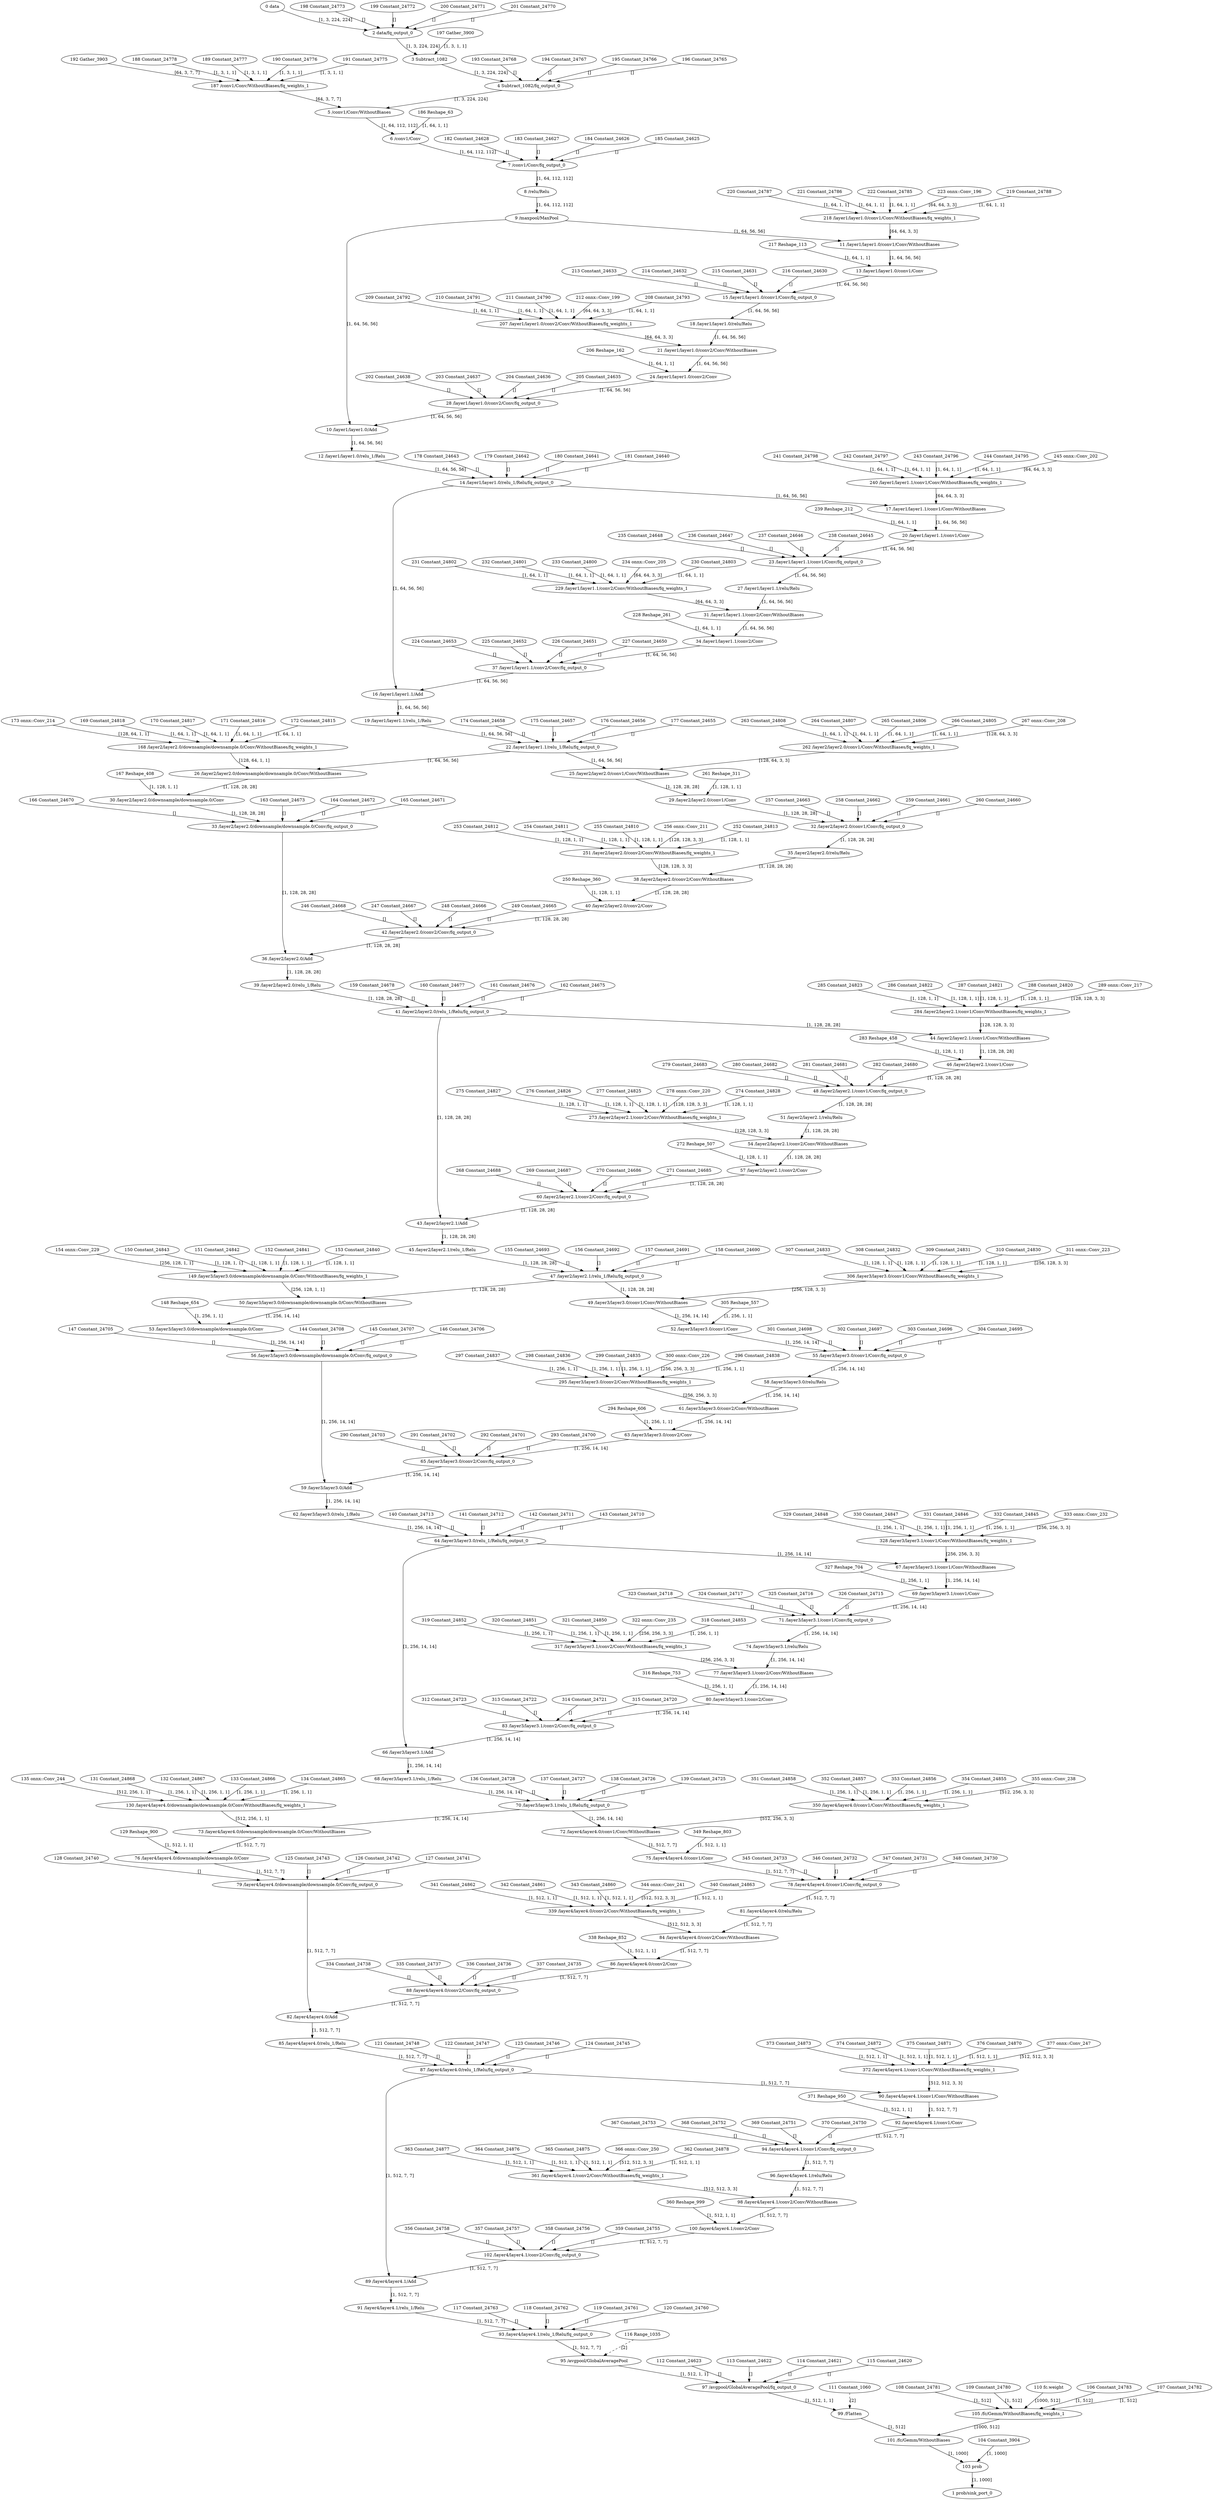 strict digraph  {
"0 data" [id=0, type=nncf_model_input];
"1 prob/sink_port_0" [id=1, type=nncf_model_output];
"2 data/fq_output_0" [id=2, type=FakeQuantize];
"3 Subtract_1082" [id=3, type=Subtract];
"4 Subtract_1082/fq_output_0" [id=4, type=FakeQuantize];
"5 /conv1/Conv/WithoutBiases" [id=5, type=Convolution];
"6 /conv1/Conv" [id=6, type=Add];
"7 /conv1/Conv/fq_output_0" [id=7, type=FakeQuantize];
"8 /relu/Relu" [id=8, type=Relu];
"9 /maxpool/MaxPool" [id=9, type=MaxPool];
"10 /layer1/layer1.0/Add" [id=10, type=Add];
"11 /layer1/layer1.0/conv1/Conv/WithoutBiases" [id=11, type=Convolution];
"12 /layer1/layer1.0/relu_1/Relu" [id=12, type=Relu];
"13 /layer1/layer1.0/conv1/Conv" [id=13, type=Add];
"14 /layer1/layer1.0/relu_1/Relu/fq_output_0" [id=14, type=FakeQuantize];
"15 /layer1/layer1.0/conv1/Conv/fq_output_0" [id=15, type=FakeQuantize];
"16 /layer1/layer1.1/Add" [id=16, type=Add];
"17 /layer1/layer1.1/conv1/Conv/WithoutBiases" [id=17, type=Convolution];
"18 /layer1/layer1.0/relu/Relu" [id=18, type=Relu];
"19 /layer1/layer1.1/relu_1/Relu" [id=19, type=Relu];
"20 /layer1/layer1.1/conv1/Conv" [id=20, type=Add];
"21 /layer1/layer1.0/conv2/Conv/WithoutBiases" [id=21, type=Convolution];
"22 /layer1/layer1.1/relu_1/Relu/fq_output_0" [id=22, type=FakeQuantize];
"23 /layer1/layer1.1/conv1/Conv/fq_output_0" [id=23, type=FakeQuantize];
"24 /layer1/layer1.0/conv2/Conv" [id=24, type=Add];
"25 /layer2/layer2.0/conv1/Conv/WithoutBiases" [id=25, type=Convolution];
"26 /layer2/layer2.0/downsample/downsample.0/Conv/WithoutBiases" [id=26, type=Convolution];
"27 /layer1/layer1.1/relu/Relu" [id=27, type=Relu];
"28 /layer1/layer1.0/conv2/Conv/fq_output_0" [id=28, type=FakeQuantize];
"29 /layer2/layer2.0/conv1/Conv" [id=29, type=Add];
"30 /layer2/layer2.0/downsample/downsample.0/Conv" [id=30, type=Add];
"31 /layer1/layer1.1/conv2/Conv/WithoutBiases" [id=31, type=Convolution];
"32 /layer2/layer2.0/conv1/Conv/fq_output_0" [id=32, type=FakeQuantize];
"33 /layer2/layer2.0/downsample/downsample.0/Conv/fq_output_0" [id=33, type=FakeQuantize];
"34 /layer1/layer1.1/conv2/Conv" [id=34, type=Add];
"35 /layer2/layer2.0/relu/Relu" [id=35, type=Relu];
"36 /layer2/layer2.0/Add" [id=36, type=Add];
"37 /layer1/layer1.1/conv2/Conv/fq_output_0" [id=37, type=FakeQuantize];
"38 /layer2/layer2.0/conv2/Conv/WithoutBiases" [id=38, type=Convolution];
"39 /layer2/layer2.0/relu_1/Relu" [id=39, type=Relu];
"40 /layer2/layer2.0/conv2/Conv" [id=40, type=Add];
"41 /layer2/layer2.0/relu_1/Relu/fq_output_0" [id=41, type=FakeQuantize];
"42 /layer2/layer2.0/conv2/Conv/fq_output_0" [id=42, type=FakeQuantize];
"43 /layer2/layer2.1/Add" [id=43, type=Add];
"44 /layer2/layer2.1/conv1/Conv/WithoutBiases" [id=44, type=Convolution];
"45 /layer2/layer2.1/relu_1/Relu" [id=45, type=Relu];
"46 /layer2/layer2.1/conv1/Conv" [id=46, type=Add];
"47 /layer2/layer2.1/relu_1/Relu/fq_output_0" [id=47, type=FakeQuantize];
"48 /layer2/layer2.1/conv1/Conv/fq_output_0" [id=48, type=FakeQuantize];
"49 /layer3/layer3.0/conv1/Conv/WithoutBiases" [id=49, type=Convolution];
"50 /layer3/layer3.0/downsample/downsample.0/Conv/WithoutBiases" [id=50, type=Convolution];
"51 /layer2/layer2.1/relu/Relu" [id=51, type=Relu];
"52 /layer3/layer3.0/conv1/Conv" [id=52, type=Add];
"53 /layer3/layer3.0/downsample/downsample.0/Conv" [id=53, type=Add];
"54 /layer2/layer2.1/conv2/Conv/WithoutBiases" [id=54, type=Convolution];
"55 /layer3/layer3.0/conv1/Conv/fq_output_0" [id=55, type=FakeQuantize];
"56 /layer3/layer3.0/downsample/downsample.0/Conv/fq_output_0" [id=56, type=FakeQuantize];
"57 /layer2/layer2.1/conv2/Conv" [id=57, type=Add];
"58 /layer3/layer3.0/relu/Relu" [id=58, type=Relu];
"59 /layer3/layer3.0/Add" [id=59, type=Add];
"60 /layer2/layer2.1/conv2/Conv/fq_output_0" [id=60, type=FakeQuantize];
"61 /layer3/layer3.0/conv2/Conv/WithoutBiases" [id=61, type=Convolution];
"62 /layer3/layer3.0/relu_1/Relu" [id=62, type=Relu];
"63 /layer3/layer3.0/conv2/Conv" [id=63, type=Add];
"64 /layer3/layer3.0/relu_1/Relu/fq_output_0" [id=64, type=FakeQuantize];
"65 /layer3/layer3.0/conv2/Conv/fq_output_0" [id=65, type=FakeQuantize];
"66 /layer3/layer3.1/Add" [id=66, type=Add];
"67 /layer3/layer3.1/conv1/Conv/WithoutBiases" [id=67, type=Convolution];
"68 /layer3/layer3.1/relu_1/Relu" [id=68, type=Relu];
"69 /layer3/layer3.1/conv1/Conv" [id=69, type=Add];
"70 /layer3/layer3.1/relu_1/Relu/fq_output_0" [id=70, type=FakeQuantize];
"71 /layer3/layer3.1/conv1/Conv/fq_output_0" [id=71, type=FakeQuantize];
"72 /layer4/layer4.0/conv1/Conv/WithoutBiases" [id=72, type=Convolution];
"73 /layer4/layer4.0/downsample/downsample.0/Conv/WithoutBiases" [id=73, type=Convolution];
"74 /layer3/layer3.1/relu/Relu" [id=74, type=Relu];
"75 /layer4/layer4.0/conv1/Conv" [id=75, type=Add];
"76 /layer4/layer4.0/downsample/downsample.0/Conv" [id=76, type=Add];
"77 /layer3/layer3.1/conv2/Conv/WithoutBiases" [id=77, type=Convolution];
"78 /layer4/layer4.0/conv1/Conv/fq_output_0" [id=78, type=FakeQuantize];
"79 /layer4/layer4.0/downsample/downsample.0/Conv/fq_output_0" [id=79, type=FakeQuantize];
"80 /layer3/layer3.1/conv2/Conv" [id=80, type=Add];
"81 /layer4/layer4.0/relu/Relu" [id=81, type=Relu];
"82 /layer4/layer4.0/Add" [id=82, type=Add];
"83 /layer3/layer3.1/conv2/Conv/fq_output_0" [id=83, type=FakeQuantize];
"84 /layer4/layer4.0/conv2/Conv/WithoutBiases" [id=84, type=Convolution];
"85 /layer4/layer4.0/relu_1/Relu" [id=85, type=Relu];
"86 /layer4/layer4.0/conv2/Conv" [id=86, type=Add];
"87 /layer4/layer4.0/relu_1/Relu/fq_output_0" [id=87, type=FakeQuantize];
"88 /layer4/layer4.0/conv2/Conv/fq_output_0" [id=88, type=FakeQuantize];
"89 /layer4/layer4.1/Add" [id=89, type=Add];
"90 /layer4/layer4.1/conv1/Conv/WithoutBiases" [id=90, type=Convolution];
"91 /layer4/layer4.1/relu_1/Relu" [id=91, type=Relu];
"92 /layer4/layer4.1/conv1/Conv" [id=92, type=Add];
"93 /layer4/layer4.1/relu_1/Relu/fq_output_0" [id=93, type=FakeQuantize];
"94 /layer4/layer4.1/conv1/Conv/fq_output_0" [id=94, type=FakeQuantize];
"95 /avgpool/GlobalAveragePool" [id=95, type=ReduceMean];
"96 /layer4/layer4.1/relu/Relu" [id=96, type=Relu];
"97 /avgpool/GlobalAveragePool/fq_output_0" [id=97, type=FakeQuantize];
"98 /layer4/layer4.1/conv2/Conv/WithoutBiases" [id=98, type=Convolution];
"99 /Flatten" [id=99, type=Reshape];
"100 /layer4/layer4.1/conv2/Conv" [id=100, type=Add];
"101 /fc/Gemm/WithoutBiases" [id=101, type=MatMul];
"102 /layer4/layer4.1/conv2/Conv/fq_output_0" [id=102, type=FakeQuantize];
"103 prob" [id=103, type=Add];
"104 Constant_3904" [id=104, type=Constant];
"105 /fc/Gemm/WithoutBiases/fq_weights_1" [id=105, type=FakeQuantize];
"106 Constant_24783" [id=106, type=Constant];
"107 Constant_24782" [id=107, type=Constant];
"108 Constant_24781" [id=108, type=Constant];
"109 Constant_24780" [id=109, type=Constant];
"110 fc.weight" [id=110, type=Constant];
"111 Constant_1060" [id=111, type=Constant];
"112 Constant_24623" [id=112, type=Constant];
"113 Constant_24622" [id=113, type=Constant];
"114 Constant_24621" [id=114, type=Constant];
"115 Constant_24620" [id=115, type=Constant];
"116 Range_1035" [id=116, type=Constant];
"117 Constant_24763" [id=117, type=Constant];
"118 Constant_24762" [id=118, type=Constant];
"119 Constant_24761" [id=119, type=Constant];
"120 Constant_24760" [id=120, type=Constant];
"121 Constant_24748" [id=121, type=Constant];
"122 Constant_24747" [id=122, type=Constant];
"123 Constant_24746" [id=123, type=Constant];
"124 Constant_24745" [id=124, type=Constant];
"125 Constant_24743" [id=125, type=Constant];
"126 Constant_24742" [id=126, type=Constant];
"127 Constant_24741" [id=127, type=Constant];
"128 Constant_24740" [id=128, type=Constant];
"129 Reshape_900" [id=129, type=Constant];
"130 /layer4/layer4.0/downsample/downsample.0/Conv/WithoutBiases/fq_weights_1" [id=130, type=FakeQuantize];
"131 Constant_24868" [id=131, type=Constant];
"132 Constant_24867" [id=132, type=Constant];
"133 Constant_24866" [id=133, type=Constant];
"134 Constant_24865" [id=134, type=Constant];
"135 onnx^^Conv_244" [id=135, label="135 onnx::Conv_244", type=Constant];
"136 Constant_24728" [id=136, type=Constant];
"137 Constant_24727" [id=137, type=Constant];
"138 Constant_24726" [id=138, type=Constant];
"139 Constant_24725" [id=139, type=Constant];
"140 Constant_24713" [id=140, type=Constant];
"141 Constant_24712" [id=141, type=Constant];
"142 Constant_24711" [id=142, type=Constant];
"143 Constant_24710" [id=143, type=Constant];
"144 Constant_24708" [id=144, type=Constant];
"145 Constant_24707" [id=145, type=Constant];
"146 Constant_24706" [id=146, type=Constant];
"147 Constant_24705" [id=147, type=Constant];
"148 Reshape_654" [id=148, type=Constant];
"149 /layer3/layer3.0/downsample/downsample.0/Conv/WithoutBiases/fq_weights_1" [id=149, type=FakeQuantize];
"150 Constant_24843" [id=150, type=Constant];
"151 Constant_24842" [id=151, type=Constant];
"152 Constant_24841" [id=152, type=Constant];
"153 Constant_24840" [id=153, type=Constant];
"154 onnx^^Conv_229" [id=154, label="154 onnx::Conv_229", type=Constant];
"155 Constant_24693" [id=155, type=Constant];
"156 Constant_24692" [id=156, type=Constant];
"157 Constant_24691" [id=157, type=Constant];
"158 Constant_24690" [id=158, type=Constant];
"159 Constant_24678" [id=159, type=Constant];
"160 Constant_24677" [id=160, type=Constant];
"161 Constant_24676" [id=161, type=Constant];
"162 Constant_24675" [id=162, type=Constant];
"163 Constant_24673" [id=163, type=Constant];
"164 Constant_24672" [id=164, type=Constant];
"165 Constant_24671" [id=165, type=Constant];
"166 Constant_24670" [id=166, type=Constant];
"167 Reshape_408" [id=167, type=Constant];
"168 /layer2/layer2.0/downsample/downsample.0/Conv/WithoutBiases/fq_weights_1" [id=168, type=FakeQuantize];
"169 Constant_24818" [id=169, type=Constant];
"170 Constant_24817" [id=170, type=Constant];
"171 Constant_24816" [id=171, type=Constant];
"172 Constant_24815" [id=172, type=Constant];
"173 onnx^^Conv_214" [id=173, label="173 onnx::Conv_214", type=Constant];
"174 Constant_24658" [id=174, type=Constant];
"175 Constant_24657" [id=175, type=Constant];
"176 Constant_24656" [id=176, type=Constant];
"177 Constant_24655" [id=177, type=Constant];
"178 Constant_24643" [id=178, type=Constant];
"179 Constant_24642" [id=179, type=Constant];
"180 Constant_24641" [id=180, type=Constant];
"181 Constant_24640" [id=181, type=Constant];
"182 Constant_24628" [id=182, type=Constant];
"183 Constant_24627" [id=183, type=Constant];
"184 Constant_24626" [id=184, type=Constant];
"185 Constant_24625" [id=185, type=Constant];
"186 Reshape_63" [id=186, type=Constant];
"187 /conv1/Conv/WithoutBiases/fq_weights_1" [id=187, type=FakeQuantize];
"188 Constant_24778" [id=188, type=Constant];
"189 Constant_24777" [id=189, type=Constant];
"190 Constant_24776" [id=190, type=Constant];
"191 Constant_24775" [id=191, type=Constant];
"192 Gather_3903" [id=192, type=Constant];
"193 Constant_24768" [id=193, type=Constant];
"194 Constant_24767" [id=194, type=Constant];
"195 Constant_24766" [id=195, type=Constant];
"196 Constant_24765" [id=196, type=Constant];
"197 Gather_3900" [id=197, type=Constant];
"198 Constant_24773" [id=198, type=Constant];
"199 Constant_24772" [id=199, type=Constant];
"200 Constant_24771" [id=200, type=Constant];
"201 Constant_24770" [id=201, type=Constant];
"202 Constant_24638" [id=202, type=Constant];
"203 Constant_24637" [id=203, type=Constant];
"204 Constant_24636" [id=204, type=Constant];
"205 Constant_24635" [id=205, type=Constant];
"206 Reshape_162" [id=206, type=Constant];
"207 /layer1/layer1.0/conv2/Conv/WithoutBiases/fq_weights_1" [id=207, type=FakeQuantize];
"208 Constant_24793" [id=208, type=Constant];
"209 Constant_24792" [id=209, type=Constant];
"210 Constant_24791" [id=210, type=Constant];
"211 Constant_24790" [id=211, type=Constant];
"212 onnx^^Conv_199" [id=212, label="212 onnx::Conv_199", type=Constant];
"213 Constant_24633" [id=213, type=Constant];
"214 Constant_24632" [id=214, type=Constant];
"215 Constant_24631" [id=215, type=Constant];
"216 Constant_24630" [id=216, type=Constant];
"217 Reshape_113" [id=217, type=Constant];
"218 /layer1/layer1.0/conv1/Conv/WithoutBiases/fq_weights_1" [id=218, type=FakeQuantize];
"219 Constant_24788" [id=219, type=Constant];
"220 Constant_24787" [id=220, type=Constant];
"221 Constant_24786" [id=221, type=Constant];
"222 Constant_24785" [id=222, type=Constant];
"223 onnx^^Conv_196" [id=223, label="223 onnx::Conv_196", type=Constant];
"224 Constant_24653" [id=224, type=Constant];
"225 Constant_24652" [id=225, type=Constant];
"226 Constant_24651" [id=226, type=Constant];
"227 Constant_24650" [id=227, type=Constant];
"228 Reshape_261" [id=228, type=Constant];
"229 /layer1/layer1.1/conv2/Conv/WithoutBiases/fq_weights_1" [id=229, type=FakeQuantize];
"230 Constant_24803" [id=230, type=Constant];
"231 Constant_24802" [id=231, type=Constant];
"232 Constant_24801" [id=232, type=Constant];
"233 Constant_24800" [id=233, type=Constant];
"234 onnx^^Conv_205" [id=234, label="234 onnx::Conv_205", type=Constant];
"235 Constant_24648" [id=235, type=Constant];
"236 Constant_24647" [id=236, type=Constant];
"237 Constant_24646" [id=237, type=Constant];
"238 Constant_24645" [id=238, type=Constant];
"239 Reshape_212" [id=239, type=Constant];
"240 /layer1/layer1.1/conv1/Conv/WithoutBiases/fq_weights_1" [id=240, type=FakeQuantize];
"241 Constant_24798" [id=241, type=Constant];
"242 Constant_24797" [id=242, type=Constant];
"243 Constant_24796" [id=243, type=Constant];
"244 Constant_24795" [id=244, type=Constant];
"245 onnx^^Conv_202" [id=245, label="245 onnx::Conv_202", type=Constant];
"246 Constant_24668" [id=246, type=Constant];
"247 Constant_24667" [id=247, type=Constant];
"248 Constant_24666" [id=248, type=Constant];
"249 Constant_24665" [id=249, type=Constant];
"250 Reshape_360" [id=250, type=Constant];
"251 /layer2/layer2.0/conv2/Conv/WithoutBiases/fq_weights_1" [id=251, type=FakeQuantize];
"252 Constant_24813" [id=252, type=Constant];
"253 Constant_24812" [id=253, type=Constant];
"254 Constant_24811" [id=254, type=Constant];
"255 Constant_24810" [id=255, type=Constant];
"256 onnx^^Conv_211" [id=256, label="256 onnx::Conv_211", type=Constant];
"257 Constant_24663" [id=257, type=Constant];
"258 Constant_24662" [id=258, type=Constant];
"259 Constant_24661" [id=259, type=Constant];
"260 Constant_24660" [id=260, type=Constant];
"261 Reshape_311" [id=261, type=Constant];
"262 /layer2/layer2.0/conv1/Conv/WithoutBiases/fq_weights_1" [id=262, type=FakeQuantize];
"263 Constant_24808" [id=263, type=Constant];
"264 Constant_24807" [id=264, type=Constant];
"265 Constant_24806" [id=265, type=Constant];
"266 Constant_24805" [id=266, type=Constant];
"267 onnx^^Conv_208" [id=267, label="267 onnx::Conv_208", type=Constant];
"268 Constant_24688" [id=268, type=Constant];
"269 Constant_24687" [id=269, type=Constant];
"270 Constant_24686" [id=270, type=Constant];
"271 Constant_24685" [id=271, type=Constant];
"272 Reshape_507" [id=272, type=Constant];
"273 /layer2/layer2.1/conv2/Conv/WithoutBiases/fq_weights_1" [id=273, type=FakeQuantize];
"274 Constant_24828" [id=274, type=Constant];
"275 Constant_24827" [id=275, type=Constant];
"276 Constant_24826" [id=276, type=Constant];
"277 Constant_24825" [id=277, type=Constant];
"278 onnx^^Conv_220" [id=278, label="278 onnx::Conv_220", type=Constant];
"279 Constant_24683" [id=279, type=Constant];
"280 Constant_24682" [id=280, type=Constant];
"281 Constant_24681" [id=281, type=Constant];
"282 Constant_24680" [id=282, type=Constant];
"283 Reshape_458" [id=283, type=Constant];
"284 /layer2/layer2.1/conv1/Conv/WithoutBiases/fq_weights_1" [id=284, type=FakeQuantize];
"285 Constant_24823" [id=285, type=Constant];
"286 Constant_24822" [id=286, type=Constant];
"287 Constant_24821" [id=287, type=Constant];
"288 Constant_24820" [id=288, type=Constant];
"289 onnx^^Conv_217" [id=289, label="289 onnx::Conv_217", type=Constant];
"290 Constant_24703" [id=290, type=Constant];
"291 Constant_24702" [id=291, type=Constant];
"292 Constant_24701" [id=292, type=Constant];
"293 Constant_24700" [id=293, type=Constant];
"294 Reshape_606" [id=294, type=Constant];
"295 /layer3/layer3.0/conv2/Conv/WithoutBiases/fq_weights_1" [id=295, type=FakeQuantize];
"296 Constant_24838" [id=296, type=Constant];
"297 Constant_24837" [id=297, type=Constant];
"298 Constant_24836" [id=298, type=Constant];
"299 Constant_24835" [id=299, type=Constant];
"300 onnx^^Conv_226" [id=300, label="300 onnx::Conv_226", type=Constant];
"301 Constant_24698" [id=301, type=Constant];
"302 Constant_24697" [id=302, type=Constant];
"303 Constant_24696" [id=303, type=Constant];
"304 Constant_24695" [id=304, type=Constant];
"305 Reshape_557" [id=305, type=Constant];
"306 /layer3/layer3.0/conv1/Conv/WithoutBiases/fq_weights_1" [id=306, type=FakeQuantize];
"307 Constant_24833" [id=307, type=Constant];
"308 Constant_24832" [id=308, type=Constant];
"309 Constant_24831" [id=309, type=Constant];
"310 Constant_24830" [id=310, type=Constant];
"311 onnx^^Conv_223" [id=311, label="311 onnx::Conv_223", type=Constant];
"312 Constant_24723" [id=312, type=Constant];
"313 Constant_24722" [id=313, type=Constant];
"314 Constant_24721" [id=314, type=Constant];
"315 Constant_24720" [id=315, type=Constant];
"316 Reshape_753" [id=316, type=Constant];
"317 /layer3/layer3.1/conv2/Conv/WithoutBiases/fq_weights_1" [id=317, type=FakeQuantize];
"318 Constant_24853" [id=318, type=Constant];
"319 Constant_24852" [id=319, type=Constant];
"320 Constant_24851" [id=320, type=Constant];
"321 Constant_24850" [id=321, type=Constant];
"322 onnx^^Conv_235" [id=322, label="322 onnx::Conv_235", type=Constant];
"323 Constant_24718" [id=323, type=Constant];
"324 Constant_24717" [id=324, type=Constant];
"325 Constant_24716" [id=325, type=Constant];
"326 Constant_24715" [id=326, type=Constant];
"327 Reshape_704" [id=327, type=Constant];
"328 /layer3/layer3.1/conv1/Conv/WithoutBiases/fq_weights_1" [id=328, type=FakeQuantize];
"329 Constant_24848" [id=329, type=Constant];
"330 Constant_24847" [id=330, type=Constant];
"331 Constant_24846" [id=331, type=Constant];
"332 Constant_24845" [id=332, type=Constant];
"333 onnx^^Conv_232" [id=333, label="333 onnx::Conv_232", type=Constant];
"334 Constant_24738" [id=334, type=Constant];
"335 Constant_24737" [id=335, type=Constant];
"336 Constant_24736" [id=336, type=Constant];
"337 Constant_24735" [id=337, type=Constant];
"338 Reshape_852" [id=338, type=Constant];
"339 /layer4/layer4.0/conv2/Conv/WithoutBiases/fq_weights_1" [id=339, type=FakeQuantize];
"340 Constant_24863" [id=340, type=Constant];
"341 Constant_24862" [id=341, type=Constant];
"342 Constant_24861" [id=342, type=Constant];
"343 Constant_24860" [id=343, type=Constant];
"344 onnx^^Conv_241" [id=344, label="344 onnx::Conv_241", type=Constant];
"345 Constant_24733" [id=345, type=Constant];
"346 Constant_24732" [id=346, type=Constant];
"347 Constant_24731" [id=347, type=Constant];
"348 Constant_24730" [id=348, type=Constant];
"349 Reshape_803" [id=349, type=Constant];
"350 /layer4/layer4.0/conv1/Conv/WithoutBiases/fq_weights_1" [id=350, type=FakeQuantize];
"351 Constant_24858" [id=351, type=Constant];
"352 Constant_24857" [id=352, type=Constant];
"353 Constant_24856" [id=353, type=Constant];
"354 Constant_24855" [id=354, type=Constant];
"355 onnx^^Conv_238" [id=355, label="355 onnx::Conv_238", type=Constant];
"356 Constant_24758" [id=356, type=Constant];
"357 Constant_24757" [id=357, type=Constant];
"358 Constant_24756" [id=358, type=Constant];
"359 Constant_24755" [id=359, type=Constant];
"360 Reshape_999" [id=360, type=Constant];
"361 /layer4/layer4.1/conv2/Conv/WithoutBiases/fq_weights_1" [id=361, type=FakeQuantize];
"362 Constant_24878" [id=362, type=Constant];
"363 Constant_24877" [id=363, type=Constant];
"364 Constant_24876" [id=364, type=Constant];
"365 Constant_24875" [id=365, type=Constant];
"366 onnx^^Conv_250" [id=366, label="366 onnx::Conv_250", type=Constant];
"367 Constant_24753" [id=367, type=Constant];
"368 Constant_24752" [id=368, type=Constant];
"369 Constant_24751" [id=369, type=Constant];
"370 Constant_24750" [id=370, type=Constant];
"371 Reshape_950" [id=371, type=Constant];
"372 /layer4/layer4.1/conv1/Conv/WithoutBiases/fq_weights_1" [id=372, type=FakeQuantize];
"373 Constant_24873" [id=373, type=Constant];
"374 Constant_24872" [id=374, type=Constant];
"375 Constant_24871" [id=375, type=Constant];
"376 Constant_24870" [id=376, type=Constant];
"377 onnx^^Conv_247" [id=377, label="377 onnx::Conv_247", type=Constant];
"0 data" -> "2 data/fq_output_0"  [label="[1, 3, 224, 224]", style=solid];
"2 data/fq_output_0" -> "3 Subtract_1082"  [label="[1, 3, 224, 224]", style=solid];
"3 Subtract_1082" -> "4 Subtract_1082/fq_output_0"  [label="[1, 3, 224, 224]", style=solid];
"4 Subtract_1082/fq_output_0" -> "5 /conv1/Conv/WithoutBiases"  [label="[1, 3, 224, 224]", style=solid];
"5 /conv1/Conv/WithoutBiases" -> "6 /conv1/Conv"  [label="[1, 64, 112, 112]", style=solid];
"6 /conv1/Conv" -> "7 /conv1/Conv/fq_output_0"  [label="[1, 64, 112, 112]", style=solid];
"7 /conv1/Conv/fq_output_0" -> "8 /relu/Relu"  [label="[1, 64, 112, 112]", style=solid];
"8 /relu/Relu" -> "9 /maxpool/MaxPool"  [label="[1, 64, 112, 112]", style=solid];
"9 /maxpool/MaxPool" -> "10 /layer1/layer1.0/Add"  [label="[1, 64, 56, 56]", style=solid];
"9 /maxpool/MaxPool" -> "11 /layer1/layer1.0/conv1/Conv/WithoutBiases"  [label="[1, 64, 56, 56]", style=solid];
"10 /layer1/layer1.0/Add" -> "12 /layer1/layer1.0/relu_1/Relu"  [label="[1, 64, 56, 56]", style=solid];
"11 /layer1/layer1.0/conv1/Conv/WithoutBiases" -> "13 /layer1/layer1.0/conv1/Conv"  [label="[1, 64, 56, 56]", style=solid];
"12 /layer1/layer1.0/relu_1/Relu" -> "14 /layer1/layer1.0/relu_1/Relu/fq_output_0"  [label="[1, 64, 56, 56]", style=solid];
"13 /layer1/layer1.0/conv1/Conv" -> "15 /layer1/layer1.0/conv1/Conv/fq_output_0"  [label="[1, 64, 56, 56]", style=solid];
"14 /layer1/layer1.0/relu_1/Relu/fq_output_0" -> "16 /layer1/layer1.1/Add"  [label="[1, 64, 56, 56]", style=solid];
"14 /layer1/layer1.0/relu_1/Relu/fq_output_0" -> "17 /layer1/layer1.1/conv1/Conv/WithoutBiases"  [label="[1, 64, 56, 56]", style=solid];
"15 /layer1/layer1.0/conv1/Conv/fq_output_0" -> "18 /layer1/layer1.0/relu/Relu"  [label="[1, 64, 56, 56]", style=solid];
"16 /layer1/layer1.1/Add" -> "19 /layer1/layer1.1/relu_1/Relu"  [label="[1, 64, 56, 56]", style=solid];
"17 /layer1/layer1.1/conv1/Conv/WithoutBiases" -> "20 /layer1/layer1.1/conv1/Conv"  [label="[1, 64, 56, 56]", style=solid];
"18 /layer1/layer1.0/relu/Relu" -> "21 /layer1/layer1.0/conv2/Conv/WithoutBiases"  [label="[1, 64, 56, 56]", style=solid];
"19 /layer1/layer1.1/relu_1/Relu" -> "22 /layer1/layer1.1/relu_1/Relu/fq_output_0"  [label="[1, 64, 56, 56]", style=solid];
"20 /layer1/layer1.1/conv1/Conv" -> "23 /layer1/layer1.1/conv1/Conv/fq_output_0"  [label="[1, 64, 56, 56]", style=solid];
"21 /layer1/layer1.0/conv2/Conv/WithoutBiases" -> "24 /layer1/layer1.0/conv2/Conv"  [label="[1, 64, 56, 56]", style=solid];
"22 /layer1/layer1.1/relu_1/Relu/fq_output_0" -> "25 /layer2/layer2.0/conv1/Conv/WithoutBiases"  [label="[1, 64, 56, 56]", style=solid];
"22 /layer1/layer1.1/relu_1/Relu/fq_output_0" -> "26 /layer2/layer2.0/downsample/downsample.0/Conv/WithoutBiases"  [label="[1, 64, 56, 56]", style=solid];
"23 /layer1/layer1.1/conv1/Conv/fq_output_0" -> "27 /layer1/layer1.1/relu/Relu"  [label="[1, 64, 56, 56]", style=solid];
"24 /layer1/layer1.0/conv2/Conv" -> "28 /layer1/layer1.0/conv2/Conv/fq_output_0"  [label="[1, 64, 56, 56]", style=solid];
"25 /layer2/layer2.0/conv1/Conv/WithoutBiases" -> "29 /layer2/layer2.0/conv1/Conv"  [label="[1, 128, 28, 28]", style=solid];
"26 /layer2/layer2.0/downsample/downsample.0/Conv/WithoutBiases" -> "30 /layer2/layer2.0/downsample/downsample.0/Conv"  [label="[1, 128, 28, 28]", style=solid];
"27 /layer1/layer1.1/relu/Relu" -> "31 /layer1/layer1.1/conv2/Conv/WithoutBiases"  [label="[1, 64, 56, 56]", style=solid];
"28 /layer1/layer1.0/conv2/Conv/fq_output_0" -> "10 /layer1/layer1.0/Add"  [label="[1, 64, 56, 56]", style=solid];
"29 /layer2/layer2.0/conv1/Conv" -> "32 /layer2/layer2.0/conv1/Conv/fq_output_0"  [label="[1, 128, 28, 28]", style=solid];
"30 /layer2/layer2.0/downsample/downsample.0/Conv" -> "33 /layer2/layer2.0/downsample/downsample.0/Conv/fq_output_0"  [label="[1, 128, 28, 28]", style=solid];
"31 /layer1/layer1.1/conv2/Conv/WithoutBiases" -> "34 /layer1/layer1.1/conv2/Conv"  [label="[1, 64, 56, 56]", style=solid];
"32 /layer2/layer2.0/conv1/Conv/fq_output_0" -> "35 /layer2/layer2.0/relu/Relu"  [label="[1, 128, 28, 28]", style=solid];
"33 /layer2/layer2.0/downsample/downsample.0/Conv/fq_output_0" -> "36 /layer2/layer2.0/Add"  [label="[1, 128, 28, 28]", style=solid];
"34 /layer1/layer1.1/conv2/Conv" -> "37 /layer1/layer1.1/conv2/Conv/fq_output_0"  [label="[1, 64, 56, 56]", style=solid];
"35 /layer2/layer2.0/relu/Relu" -> "38 /layer2/layer2.0/conv2/Conv/WithoutBiases"  [label="[1, 128, 28, 28]", style=solid];
"36 /layer2/layer2.0/Add" -> "39 /layer2/layer2.0/relu_1/Relu"  [label="[1, 128, 28, 28]", style=solid];
"37 /layer1/layer1.1/conv2/Conv/fq_output_0" -> "16 /layer1/layer1.1/Add"  [label="[1, 64, 56, 56]", style=solid];
"38 /layer2/layer2.0/conv2/Conv/WithoutBiases" -> "40 /layer2/layer2.0/conv2/Conv"  [label="[1, 128, 28, 28]", style=solid];
"39 /layer2/layer2.0/relu_1/Relu" -> "41 /layer2/layer2.0/relu_1/Relu/fq_output_0"  [label="[1, 128, 28, 28]", style=solid];
"40 /layer2/layer2.0/conv2/Conv" -> "42 /layer2/layer2.0/conv2/Conv/fq_output_0"  [label="[1, 128, 28, 28]", style=solid];
"41 /layer2/layer2.0/relu_1/Relu/fq_output_0" -> "43 /layer2/layer2.1/Add"  [label="[1, 128, 28, 28]", style=solid];
"41 /layer2/layer2.0/relu_1/Relu/fq_output_0" -> "44 /layer2/layer2.1/conv1/Conv/WithoutBiases"  [label="[1, 128, 28, 28]", style=solid];
"42 /layer2/layer2.0/conv2/Conv/fq_output_0" -> "36 /layer2/layer2.0/Add"  [label="[1, 128, 28, 28]", style=solid];
"43 /layer2/layer2.1/Add" -> "45 /layer2/layer2.1/relu_1/Relu"  [label="[1, 128, 28, 28]", style=solid];
"44 /layer2/layer2.1/conv1/Conv/WithoutBiases" -> "46 /layer2/layer2.1/conv1/Conv"  [label="[1, 128, 28, 28]", style=solid];
"45 /layer2/layer2.1/relu_1/Relu" -> "47 /layer2/layer2.1/relu_1/Relu/fq_output_0"  [label="[1, 128, 28, 28]", style=solid];
"46 /layer2/layer2.1/conv1/Conv" -> "48 /layer2/layer2.1/conv1/Conv/fq_output_0"  [label="[1, 128, 28, 28]", style=solid];
"47 /layer2/layer2.1/relu_1/Relu/fq_output_0" -> "49 /layer3/layer3.0/conv1/Conv/WithoutBiases"  [label="[1, 128, 28, 28]", style=solid];
"47 /layer2/layer2.1/relu_1/Relu/fq_output_0" -> "50 /layer3/layer3.0/downsample/downsample.0/Conv/WithoutBiases"  [label="[1, 128, 28, 28]", style=solid];
"48 /layer2/layer2.1/conv1/Conv/fq_output_0" -> "51 /layer2/layer2.1/relu/Relu"  [label="[1, 128, 28, 28]", style=solid];
"49 /layer3/layer3.0/conv1/Conv/WithoutBiases" -> "52 /layer3/layer3.0/conv1/Conv"  [label="[1, 256, 14, 14]", style=solid];
"50 /layer3/layer3.0/downsample/downsample.0/Conv/WithoutBiases" -> "53 /layer3/layer3.0/downsample/downsample.0/Conv"  [label="[1, 256, 14, 14]", style=solid];
"51 /layer2/layer2.1/relu/Relu" -> "54 /layer2/layer2.1/conv2/Conv/WithoutBiases"  [label="[1, 128, 28, 28]", style=solid];
"52 /layer3/layer3.0/conv1/Conv" -> "55 /layer3/layer3.0/conv1/Conv/fq_output_0"  [label="[1, 256, 14, 14]", style=solid];
"53 /layer3/layer3.0/downsample/downsample.0/Conv" -> "56 /layer3/layer3.0/downsample/downsample.0/Conv/fq_output_0"  [label="[1, 256, 14, 14]", style=solid];
"54 /layer2/layer2.1/conv2/Conv/WithoutBiases" -> "57 /layer2/layer2.1/conv2/Conv"  [label="[1, 128, 28, 28]", style=solid];
"55 /layer3/layer3.0/conv1/Conv/fq_output_0" -> "58 /layer3/layer3.0/relu/Relu"  [label="[1, 256, 14, 14]", style=solid];
"56 /layer3/layer3.0/downsample/downsample.0/Conv/fq_output_0" -> "59 /layer3/layer3.0/Add"  [label="[1, 256, 14, 14]", style=solid];
"57 /layer2/layer2.1/conv2/Conv" -> "60 /layer2/layer2.1/conv2/Conv/fq_output_0"  [label="[1, 128, 28, 28]", style=solid];
"58 /layer3/layer3.0/relu/Relu" -> "61 /layer3/layer3.0/conv2/Conv/WithoutBiases"  [label="[1, 256, 14, 14]", style=solid];
"59 /layer3/layer3.0/Add" -> "62 /layer3/layer3.0/relu_1/Relu"  [label="[1, 256, 14, 14]", style=solid];
"60 /layer2/layer2.1/conv2/Conv/fq_output_0" -> "43 /layer2/layer2.1/Add"  [label="[1, 128, 28, 28]", style=solid];
"61 /layer3/layer3.0/conv2/Conv/WithoutBiases" -> "63 /layer3/layer3.0/conv2/Conv"  [label="[1, 256, 14, 14]", style=solid];
"62 /layer3/layer3.0/relu_1/Relu" -> "64 /layer3/layer3.0/relu_1/Relu/fq_output_0"  [label="[1, 256, 14, 14]", style=solid];
"63 /layer3/layer3.0/conv2/Conv" -> "65 /layer3/layer3.0/conv2/Conv/fq_output_0"  [label="[1, 256, 14, 14]", style=solid];
"64 /layer3/layer3.0/relu_1/Relu/fq_output_0" -> "66 /layer3/layer3.1/Add"  [label="[1, 256, 14, 14]", style=solid];
"64 /layer3/layer3.0/relu_1/Relu/fq_output_0" -> "67 /layer3/layer3.1/conv1/Conv/WithoutBiases"  [label="[1, 256, 14, 14]", style=solid];
"65 /layer3/layer3.0/conv2/Conv/fq_output_0" -> "59 /layer3/layer3.0/Add"  [label="[1, 256, 14, 14]", style=solid];
"66 /layer3/layer3.1/Add" -> "68 /layer3/layer3.1/relu_1/Relu"  [label="[1, 256, 14, 14]", style=solid];
"67 /layer3/layer3.1/conv1/Conv/WithoutBiases" -> "69 /layer3/layer3.1/conv1/Conv"  [label="[1, 256, 14, 14]", style=solid];
"68 /layer3/layer3.1/relu_1/Relu" -> "70 /layer3/layer3.1/relu_1/Relu/fq_output_0"  [label="[1, 256, 14, 14]", style=solid];
"69 /layer3/layer3.1/conv1/Conv" -> "71 /layer3/layer3.1/conv1/Conv/fq_output_0"  [label="[1, 256, 14, 14]", style=solid];
"70 /layer3/layer3.1/relu_1/Relu/fq_output_0" -> "72 /layer4/layer4.0/conv1/Conv/WithoutBiases"  [label="[1, 256, 14, 14]", style=solid];
"70 /layer3/layer3.1/relu_1/Relu/fq_output_0" -> "73 /layer4/layer4.0/downsample/downsample.0/Conv/WithoutBiases"  [label="[1, 256, 14, 14]", style=solid];
"71 /layer3/layer3.1/conv1/Conv/fq_output_0" -> "74 /layer3/layer3.1/relu/Relu"  [label="[1, 256, 14, 14]", style=solid];
"72 /layer4/layer4.0/conv1/Conv/WithoutBiases" -> "75 /layer4/layer4.0/conv1/Conv"  [label="[1, 512, 7, 7]", style=solid];
"73 /layer4/layer4.0/downsample/downsample.0/Conv/WithoutBiases" -> "76 /layer4/layer4.0/downsample/downsample.0/Conv"  [label="[1, 512, 7, 7]", style=solid];
"74 /layer3/layer3.1/relu/Relu" -> "77 /layer3/layer3.1/conv2/Conv/WithoutBiases"  [label="[1, 256, 14, 14]", style=solid];
"75 /layer4/layer4.0/conv1/Conv" -> "78 /layer4/layer4.0/conv1/Conv/fq_output_0"  [label="[1, 512, 7, 7]", style=solid];
"76 /layer4/layer4.0/downsample/downsample.0/Conv" -> "79 /layer4/layer4.0/downsample/downsample.0/Conv/fq_output_0"  [label="[1, 512, 7, 7]", style=solid];
"77 /layer3/layer3.1/conv2/Conv/WithoutBiases" -> "80 /layer3/layer3.1/conv2/Conv"  [label="[1, 256, 14, 14]", style=solid];
"78 /layer4/layer4.0/conv1/Conv/fq_output_0" -> "81 /layer4/layer4.0/relu/Relu"  [label="[1, 512, 7, 7]", style=solid];
"79 /layer4/layer4.0/downsample/downsample.0/Conv/fq_output_0" -> "82 /layer4/layer4.0/Add"  [label="[1, 512, 7, 7]", style=solid];
"80 /layer3/layer3.1/conv2/Conv" -> "83 /layer3/layer3.1/conv2/Conv/fq_output_0"  [label="[1, 256, 14, 14]", style=solid];
"81 /layer4/layer4.0/relu/Relu" -> "84 /layer4/layer4.0/conv2/Conv/WithoutBiases"  [label="[1, 512, 7, 7]", style=solid];
"82 /layer4/layer4.0/Add" -> "85 /layer4/layer4.0/relu_1/Relu"  [label="[1, 512, 7, 7]", style=solid];
"83 /layer3/layer3.1/conv2/Conv/fq_output_0" -> "66 /layer3/layer3.1/Add"  [label="[1, 256, 14, 14]", style=solid];
"84 /layer4/layer4.0/conv2/Conv/WithoutBiases" -> "86 /layer4/layer4.0/conv2/Conv"  [label="[1, 512, 7, 7]", style=solid];
"85 /layer4/layer4.0/relu_1/Relu" -> "87 /layer4/layer4.0/relu_1/Relu/fq_output_0"  [label="[1, 512, 7, 7]", style=solid];
"86 /layer4/layer4.0/conv2/Conv" -> "88 /layer4/layer4.0/conv2/Conv/fq_output_0"  [label="[1, 512, 7, 7]", style=solid];
"87 /layer4/layer4.0/relu_1/Relu/fq_output_0" -> "89 /layer4/layer4.1/Add"  [label="[1, 512, 7, 7]", style=solid];
"87 /layer4/layer4.0/relu_1/Relu/fq_output_0" -> "90 /layer4/layer4.1/conv1/Conv/WithoutBiases"  [label="[1, 512, 7, 7]", style=solid];
"88 /layer4/layer4.0/conv2/Conv/fq_output_0" -> "82 /layer4/layer4.0/Add"  [label="[1, 512, 7, 7]", style=solid];
"89 /layer4/layer4.1/Add" -> "91 /layer4/layer4.1/relu_1/Relu"  [label="[1, 512, 7, 7]", style=solid];
"90 /layer4/layer4.1/conv1/Conv/WithoutBiases" -> "92 /layer4/layer4.1/conv1/Conv"  [label="[1, 512, 7, 7]", style=solid];
"91 /layer4/layer4.1/relu_1/Relu" -> "93 /layer4/layer4.1/relu_1/Relu/fq_output_0"  [label="[1, 512, 7, 7]", style=solid];
"92 /layer4/layer4.1/conv1/Conv" -> "94 /layer4/layer4.1/conv1/Conv/fq_output_0"  [label="[1, 512, 7, 7]", style=solid];
"93 /layer4/layer4.1/relu_1/Relu/fq_output_0" -> "95 /avgpool/GlobalAveragePool"  [label="[1, 512, 7, 7]", style=solid];
"94 /layer4/layer4.1/conv1/Conv/fq_output_0" -> "96 /layer4/layer4.1/relu/Relu"  [label="[1, 512, 7, 7]", style=solid];
"95 /avgpool/GlobalAveragePool" -> "97 /avgpool/GlobalAveragePool/fq_output_0"  [label="[1, 512, 1, 1]", style=solid];
"96 /layer4/layer4.1/relu/Relu" -> "98 /layer4/layer4.1/conv2/Conv/WithoutBiases"  [label="[1, 512, 7, 7]", style=solid];
"97 /avgpool/GlobalAveragePool/fq_output_0" -> "99 /Flatten"  [label="[1, 512, 1, 1]", style=solid];
"98 /layer4/layer4.1/conv2/Conv/WithoutBiases" -> "100 /layer4/layer4.1/conv2/Conv"  [label="[1, 512, 7, 7]", style=solid];
"99 /Flatten" -> "101 /fc/Gemm/WithoutBiases"  [label="[1, 512]", style=solid];
"100 /layer4/layer4.1/conv2/Conv" -> "102 /layer4/layer4.1/conv2/Conv/fq_output_0"  [label="[1, 512, 7, 7]", style=solid];
"101 /fc/Gemm/WithoutBiases" -> "103 prob"  [label="[1, 1000]", style=solid];
"102 /layer4/layer4.1/conv2/Conv/fq_output_0" -> "89 /layer4/layer4.1/Add"  [label="[1, 512, 7, 7]", style=solid];
"103 prob" -> "1 prob/sink_port_0"  [label="[1, 1000]", style=solid];
"104 Constant_3904" -> "103 prob"  [label="[1, 1000]", style=solid];
"105 /fc/Gemm/WithoutBiases/fq_weights_1" -> "101 /fc/Gemm/WithoutBiases"  [label="[1000, 512]", style=solid];
"106 Constant_24783" -> "105 /fc/Gemm/WithoutBiases/fq_weights_1"  [label="[1, 512]", style=solid];
"107 Constant_24782" -> "105 /fc/Gemm/WithoutBiases/fq_weights_1"  [label="[1, 512]", style=solid];
"108 Constant_24781" -> "105 /fc/Gemm/WithoutBiases/fq_weights_1"  [label="[1, 512]", style=solid];
"109 Constant_24780" -> "105 /fc/Gemm/WithoutBiases/fq_weights_1"  [label="[1, 512]", style=solid];
"110 fc.weight" -> "105 /fc/Gemm/WithoutBiases/fq_weights_1"  [label="[1000, 512]", style=solid];
"111 Constant_1060" -> "99 /Flatten"  [label="[2]", style=dashed];
"112 Constant_24623" -> "97 /avgpool/GlobalAveragePool/fq_output_0"  [label="[]", style=solid];
"113 Constant_24622" -> "97 /avgpool/GlobalAveragePool/fq_output_0"  [label="[]", style=solid];
"114 Constant_24621" -> "97 /avgpool/GlobalAveragePool/fq_output_0"  [label="[]", style=solid];
"115 Constant_24620" -> "97 /avgpool/GlobalAveragePool/fq_output_0"  [label="[]", style=solid];
"116 Range_1035" -> "95 /avgpool/GlobalAveragePool"  [label="[2]", style=dashed];
"117 Constant_24763" -> "93 /layer4/layer4.1/relu_1/Relu/fq_output_0"  [label="[]", style=solid];
"118 Constant_24762" -> "93 /layer4/layer4.1/relu_1/Relu/fq_output_0"  [label="[]", style=solid];
"119 Constant_24761" -> "93 /layer4/layer4.1/relu_1/Relu/fq_output_0"  [label="[]", style=solid];
"120 Constant_24760" -> "93 /layer4/layer4.1/relu_1/Relu/fq_output_0"  [label="[]", style=solid];
"121 Constant_24748" -> "87 /layer4/layer4.0/relu_1/Relu/fq_output_0"  [label="[]", style=solid];
"122 Constant_24747" -> "87 /layer4/layer4.0/relu_1/Relu/fq_output_0"  [label="[]", style=solid];
"123 Constant_24746" -> "87 /layer4/layer4.0/relu_1/Relu/fq_output_0"  [label="[]", style=solid];
"124 Constant_24745" -> "87 /layer4/layer4.0/relu_1/Relu/fq_output_0"  [label="[]", style=solid];
"125 Constant_24743" -> "79 /layer4/layer4.0/downsample/downsample.0/Conv/fq_output_0"  [label="[]", style=solid];
"126 Constant_24742" -> "79 /layer4/layer4.0/downsample/downsample.0/Conv/fq_output_0"  [label="[]", style=solid];
"127 Constant_24741" -> "79 /layer4/layer4.0/downsample/downsample.0/Conv/fq_output_0"  [label="[]", style=solid];
"128 Constant_24740" -> "79 /layer4/layer4.0/downsample/downsample.0/Conv/fq_output_0"  [label="[]", style=solid];
"129 Reshape_900" -> "76 /layer4/layer4.0/downsample/downsample.0/Conv"  [label="[1, 512, 1, 1]", style=solid];
"130 /layer4/layer4.0/downsample/downsample.0/Conv/WithoutBiases/fq_weights_1" -> "73 /layer4/layer4.0/downsample/downsample.0/Conv/WithoutBiases"  [label="[512, 256, 1, 1]", style=solid];
"131 Constant_24868" -> "130 /layer4/layer4.0/downsample/downsample.0/Conv/WithoutBiases/fq_weights_1"  [label="[1, 256, 1, 1]", style=solid];
"132 Constant_24867" -> "130 /layer4/layer4.0/downsample/downsample.0/Conv/WithoutBiases/fq_weights_1"  [label="[1, 256, 1, 1]", style=solid];
"133 Constant_24866" -> "130 /layer4/layer4.0/downsample/downsample.0/Conv/WithoutBiases/fq_weights_1"  [label="[1, 256, 1, 1]", style=solid];
"134 Constant_24865" -> "130 /layer4/layer4.0/downsample/downsample.0/Conv/WithoutBiases/fq_weights_1"  [label="[1, 256, 1, 1]", style=solid];
"135 onnx^^Conv_244" -> "130 /layer4/layer4.0/downsample/downsample.0/Conv/WithoutBiases/fq_weights_1"  [label="[512, 256, 1, 1]", style=solid];
"136 Constant_24728" -> "70 /layer3/layer3.1/relu_1/Relu/fq_output_0"  [label="[]", style=solid];
"137 Constant_24727" -> "70 /layer3/layer3.1/relu_1/Relu/fq_output_0"  [label="[]", style=solid];
"138 Constant_24726" -> "70 /layer3/layer3.1/relu_1/Relu/fq_output_0"  [label="[]", style=solid];
"139 Constant_24725" -> "70 /layer3/layer3.1/relu_1/Relu/fq_output_0"  [label="[]", style=solid];
"140 Constant_24713" -> "64 /layer3/layer3.0/relu_1/Relu/fq_output_0"  [label="[]", style=solid];
"141 Constant_24712" -> "64 /layer3/layer3.0/relu_1/Relu/fq_output_0"  [label="[]", style=solid];
"142 Constant_24711" -> "64 /layer3/layer3.0/relu_1/Relu/fq_output_0"  [label="[]", style=solid];
"143 Constant_24710" -> "64 /layer3/layer3.0/relu_1/Relu/fq_output_0"  [label="[]", style=solid];
"144 Constant_24708" -> "56 /layer3/layer3.0/downsample/downsample.0/Conv/fq_output_0"  [label="[]", style=solid];
"145 Constant_24707" -> "56 /layer3/layer3.0/downsample/downsample.0/Conv/fq_output_0"  [label="[]", style=solid];
"146 Constant_24706" -> "56 /layer3/layer3.0/downsample/downsample.0/Conv/fq_output_0"  [label="[]", style=solid];
"147 Constant_24705" -> "56 /layer3/layer3.0/downsample/downsample.0/Conv/fq_output_0"  [label="[]", style=solid];
"148 Reshape_654" -> "53 /layer3/layer3.0/downsample/downsample.0/Conv"  [label="[1, 256, 1, 1]", style=solid];
"149 /layer3/layer3.0/downsample/downsample.0/Conv/WithoutBiases/fq_weights_1" -> "50 /layer3/layer3.0/downsample/downsample.0/Conv/WithoutBiases"  [label="[256, 128, 1, 1]", style=solid];
"150 Constant_24843" -> "149 /layer3/layer3.0/downsample/downsample.0/Conv/WithoutBiases/fq_weights_1"  [label="[1, 128, 1, 1]", style=solid];
"151 Constant_24842" -> "149 /layer3/layer3.0/downsample/downsample.0/Conv/WithoutBiases/fq_weights_1"  [label="[1, 128, 1, 1]", style=solid];
"152 Constant_24841" -> "149 /layer3/layer3.0/downsample/downsample.0/Conv/WithoutBiases/fq_weights_1"  [label="[1, 128, 1, 1]", style=solid];
"153 Constant_24840" -> "149 /layer3/layer3.0/downsample/downsample.0/Conv/WithoutBiases/fq_weights_1"  [label="[1, 128, 1, 1]", style=solid];
"154 onnx^^Conv_229" -> "149 /layer3/layer3.0/downsample/downsample.0/Conv/WithoutBiases/fq_weights_1"  [label="[256, 128, 1, 1]", style=solid];
"155 Constant_24693" -> "47 /layer2/layer2.1/relu_1/Relu/fq_output_0"  [label="[]", style=solid];
"156 Constant_24692" -> "47 /layer2/layer2.1/relu_1/Relu/fq_output_0"  [label="[]", style=solid];
"157 Constant_24691" -> "47 /layer2/layer2.1/relu_1/Relu/fq_output_0"  [label="[]", style=solid];
"158 Constant_24690" -> "47 /layer2/layer2.1/relu_1/Relu/fq_output_0"  [label="[]", style=solid];
"159 Constant_24678" -> "41 /layer2/layer2.0/relu_1/Relu/fq_output_0"  [label="[]", style=solid];
"160 Constant_24677" -> "41 /layer2/layer2.0/relu_1/Relu/fq_output_0"  [label="[]", style=solid];
"161 Constant_24676" -> "41 /layer2/layer2.0/relu_1/Relu/fq_output_0"  [label="[]", style=solid];
"162 Constant_24675" -> "41 /layer2/layer2.0/relu_1/Relu/fq_output_0"  [label="[]", style=solid];
"163 Constant_24673" -> "33 /layer2/layer2.0/downsample/downsample.0/Conv/fq_output_0"  [label="[]", style=solid];
"164 Constant_24672" -> "33 /layer2/layer2.0/downsample/downsample.0/Conv/fq_output_0"  [label="[]", style=solid];
"165 Constant_24671" -> "33 /layer2/layer2.0/downsample/downsample.0/Conv/fq_output_0"  [label="[]", style=solid];
"166 Constant_24670" -> "33 /layer2/layer2.0/downsample/downsample.0/Conv/fq_output_0"  [label="[]", style=solid];
"167 Reshape_408" -> "30 /layer2/layer2.0/downsample/downsample.0/Conv"  [label="[1, 128, 1, 1]", style=solid];
"168 /layer2/layer2.0/downsample/downsample.0/Conv/WithoutBiases/fq_weights_1" -> "26 /layer2/layer2.0/downsample/downsample.0/Conv/WithoutBiases"  [label="[128, 64, 1, 1]", style=solid];
"169 Constant_24818" -> "168 /layer2/layer2.0/downsample/downsample.0/Conv/WithoutBiases/fq_weights_1"  [label="[1, 64, 1, 1]", style=solid];
"170 Constant_24817" -> "168 /layer2/layer2.0/downsample/downsample.0/Conv/WithoutBiases/fq_weights_1"  [label="[1, 64, 1, 1]", style=solid];
"171 Constant_24816" -> "168 /layer2/layer2.0/downsample/downsample.0/Conv/WithoutBiases/fq_weights_1"  [label="[1, 64, 1, 1]", style=solid];
"172 Constant_24815" -> "168 /layer2/layer2.0/downsample/downsample.0/Conv/WithoutBiases/fq_weights_1"  [label="[1, 64, 1, 1]", style=solid];
"173 onnx^^Conv_214" -> "168 /layer2/layer2.0/downsample/downsample.0/Conv/WithoutBiases/fq_weights_1"  [label="[128, 64, 1, 1]", style=solid];
"174 Constant_24658" -> "22 /layer1/layer1.1/relu_1/Relu/fq_output_0"  [label="[]", style=solid];
"175 Constant_24657" -> "22 /layer1/layer1.1/relu_1/Relu/fq_output_0"  [label="[]", style=solid];
"176 Constant_24656" -> "22 /layer1/layer1.1/relu_1/Relu/fq_output_0"  [label="[]", style=solid];
"177 Constant_24655" -> "22 /layer1/layer1.1/relu_1/Relu/fq_output_0"  [label="[]", style=solid];
"178 Constant_24643" -> "14 /layer1/layer1.0/relu_1/Relu/fq_output_0"  [label="[]", style=solid];
"179 Constant_24642" -> "14 /layer1/layer1.0/relu_1/Relu/fq_output_0"  [label="[]", style=solid];
"180 Constant_24641" -> "14 /layer1/layer1.0/relu_1/Relu/fq_output_0"  [label="[]", style=solid];
"181 Constant_24640" -> "14 /layer1/layer1.0/relu_1/Relu/fq_output_0"  [label="[]", style=solid];
"182 Constant_24628" -> "7 /conv1/Conv/fq_output_0"  [label="[]", style=solid];
"183 Constant_24627" -> "7 /conv1/Conv/fq_output_0"  [label="[]", style=solid];
"184 Constant_24626" -> "7 /conv1/Conv/fq_output_0"  [label="[]", style=solid];
"185 Constant_24625" -> "7 /conv1/Conv/fq_output_0"  [label="[]", style=solid];
"186 Reshape_63" -> "6 /conv1/Conv"  [label="[1, 64, 1, 1]", style=solid];
"187 /conv1/Conv/WithoutBiases/fq_weights_1" -> "5 /conv1/Conv/WithoutBiases"  [label="[64, 3, 7, 7]", style=solid];
"188 Constant_24778" -> "187 /conv1/Conv/WithoutBiases/fq_weights_1"  [label="[1, 3, 1, 1]", style=solid];
"189 Constant_24777" -> "187 /conv1/Conv/WithoutBiases/fq_weights_1"  [label="[1, 3, 1, 1]", style=solid];
"190 Constant_24776" -> "187 /conv1/Conv/WithoutBiases/fq_weights_1"  [label="[1, 3, 1, 1]", style=solid];
"191 Constant_24775" -> "187 /conv1/Conv/WithoutBiases/fq_weights_1"  [label="[1, 3, 1, 1]", style=solid];
"192 Gather_3903" -> "187 /conv1/Conv/WithoutBiases/fq_weights_1"  [label="[64, 3, 7, 7]", style=solid];
"193 Constant_24768" -> "4 Subtract_1082/fq_output_0"  [label="[]", style=solid];
"194 Constant_24767" -> "4 Subtract_1082/fq_output_0"  [label="[]", style=solid];
"195 Constant_24766" -> "4 Subtract_1082/fq_output_0"  [label="[]", style=solid];
"196 Constant_24765" -> "4 Subtract_1082/fq_output_0"  [label="[]", style=solid];
"197 Gather_3900" -> "3 Subtract_1082"  [label="[1, 3, 1, 1]", style=solid];
"198 Constant_24773" -> "2 data/fq_output_0"  [label="[]", style=solid];
"199 Constant_24772" -> "2 data/fq_output_0"  [label="[]", style=solid];
"200 Constant_24771" -> "2 data/fq_output_0"  [label="[]", style=solid];
"201 Constant_24770" -> "2 data/fq_output_0"  [label="[]", style=solid];
"202 Constant_24638" -> "28 /layer1/layer1.0/conv2/Conv/fq_output_0"  [label="[]", style=solid];
"203 Constant_24637" -> "28 /layer1/layer1.0/conv2/Conv/fq_output_0"  [label="[]", style=solid];
"204 Constant_24636" -> "28 /layer1/layer1.0/conv2/Conv/fq_output_0"  [label="[]", style=solid];
"205 Constant_24635" -> "28 /layer1/layer1.0/conv2/Conv/fq_output_0"  [label="[]", style=solid];
"206 Reshape_162" -> "24 /layer1/layer1.0/conv2/Conv"  [label="[1, 64, 1, 1]", style=solid];
"207 /layer1/layer1.0/conv2/Conv/WithoutBiases/fq_weights_1" -> "21 /layer1/layer1.0/conv2/Conv/WithoutBiases"  [label="[64, 64, 3, 3]", style=solid];
"208 Constant_24793" -> "207 /layer1/layer1.0/conv2/Conv/WithoutBiases/fq_weights_1"  [label="[1, 64, 1, 1]", style=solid];
"209 Constant_24792" -> "207 /layer1/layer1.0/conv2/Conv/WithoutBiases/fq_weights_1"  [label="[1, 64, 1, 1]", style=solid];
"210 Constant_24791" -> "207 /layer1/layer1.0/conv2/Conv/WithoutBiases/fq_weights_1"  [label="[1, 64, 1, 1]", style=solid];
"211 Constant_24790" -> "207 /layer1/layer1.0/conv2/Conv/WithoutBiases/fq_weights_1"  [label="[1, 64, 1, 1]", style=solid];
"212 onnx^^Conv_199" -> "207 /layer1/layer1.0/conv2/Conv/WithoutBiases/fq_weights_1"  [label="[64, 64, 3, 3]", style=solid];
"213 Constant_24633" -> "15 /layer1/layer1.0/conv1/Conv/fq_output_0"  [label="[]", style=solid];
"214 Constant_24632" -> "15 /layer1/layer1.0/conv1/Conv/fq_output_0"  [label="[]", style=solid];
"215 Constant_24631" -> "15 /layer1/layer1.0/conv1/Conv/fq_output_0"  [label="[]", style=solid];
"216 Constant_24630" -> "15 /layer1/layer1.0/conv1/Conv/fq_output_0"  [label="[]", style=solid];
"217 Reshape_113" -> "13 /layer1/layer1.0/conv1/Conv"  [label="[1, 64, 1, 1]", style=solid];
"218 /layer1/layer1.0/conv1/Conv/WithoutBiases/fq_weights_1" -> "11 /layer1/layer1.0/conv1/Conv/WithoutBiases"  [label="[64, 64, 3, 3]", style=solid];
"219 Constant_24788" -> "218 /layer1/layer1.0/conv1/Conv/WithoutBiases/fq_weights_1"  [label="[1, 64, 1, 1]", style=solid];
"220 Constant_24787" -> "218 /layer1/layer1.0/conv1/Conv/WithoutBiases/fq_weights_1"  [label="[1, 64, 1, 1]", style=solid];
"221 Constant_24786" -> "218 /layer1/layer1.0/conv1/Conv/WithoutBiases/fq_weights_1"  [label="[1, 64, 1, 1]", style=solid];
"222 Constant_24785" -> "218 /layer1/layer1.0/conv1/Conv/WithoutBiases/fq_weights_1"  [label="[1, 64, 1, 1]", style=solid];
"223 onnx^^Conv_196" -> "218 /layer1/layer1.0/conv1/Conv/WithoutBiases/fq_weights_1"  [label="[64, 64, 3, 3]", style=solid];
"224 Constant_24653" -> "37 /layer1/layer1.1/conv2/Conv/fq_output_0"  [label="[]", style=solid];
"225 Constant_24652" -> "37 /layer1/layer1.1/conv2/Conv/fq_output_0"  [label="[]", style=solid];
"226 Constant_24651" -> "37 /layer1/layer1.1/conv2/Conv/fq_output_0"  [label="[]", style=solid];
"227 Constant_24650" -> "37 /layer1/layer1.1/conv2/Conv/fq_output_0"  [label="[]", style=solid];
"228 Reshape_261" -> "34 /layer1/layer1.1/conv2/Conv"  [label="[1, 64, 1, 1]", style=solid];
"229 /layer1/layer1.1/conv2/Conv/WithoutBiases/fq_weights_1" -> "31 /layer1/layer1.1/conv2/Conv/WithoutBiases"  [label="[64, 64, 3, 3]", style=solid];
"230 Constant_24803" -> "229 /layer1/layer1.1/conv2/Conv/WithoutBiases/fq_weights_1"  [label="[1, 64, 1, 1]", style=solid];
"231 Constant_24802" -> "229 /layer1/layer1.1/conv2/Conv/WithoutBiases/fq_weights_1"  [label="[1, 64, 1, 1]", style=solid];
"232 Constant_24801" -> "229 /layer1/layer1.1/conv2/Conv/WithoutBiases/fq_weights_1"  [label="[1, 64, 1, 1]", style=solid];
"233 Constant_24800" -> "229 /layer1/layer1.1/conv2/Conv/WithoutBiases/fq_weights_1"  [label="[1, 64, 1, 1]", style=solid];
"234 onnx^^Conv_205" -> "229 /layer1/layer1.1/conv2/Conv/WithoutBiases/fq_weights_1"  [label="[64, 64, 3, 3]", style=solid];
"235 Constant_24648" -> "23 /layer1/layer1.1/conv1/Conv/fq_output_0"  [label="[]", style=solid];
"236 Constant_24647" -> "23 /layer1/layer1.1/conv1/Conv/fq_output_0"  [label="[]", style=solid];
"237 Constant_24646" -> "23 /layer1/layer1.1/conv1/Conv/fq_output_0"  [label="[]", style=solid];
"238 Constant_24645" -> "23 /layer1/layer1.1/conv1/Conv/fq_output_0"  [label="[]", style=solid];
"239 Reshape_212" -> "20 /layer1/layer1.1/conv1/Conv"  [label="[1, 64, 1, 1]", style=solid];
"240 /layer1/layer1.1/conv1/Conv/WithoutBiases/fq_weights_1" -> "17 /layer1/layer1.1/conv1/Conv/WithoutBiases"  [label="[64, 64, 3, 3]", style=solid];
"241 Constant_24798" -> "240 /layer1/layer1.1/conv1/Conv/WithoutBiases/fq_weights_1"  [label="[1, 64, 1, 1]", style=solid];
"242 Constant_24797" -> "240 /layer1/layer1.1/conv1/Conv/WithoutBiases/fq_weights_1"  [label="[1, 64, 1, 1]", style=solid];
"243 Constant_24796" -> "240 /layer1/layer1.1/conv1/Conv/WithoutBiases/fq_weights_1"  [label="[1, 64, 1, 1]", style=solid];
"244 Constant_24795" -> "240 /layer1/layer1.1/conv1/Conv/WithoutBiases/fq_weights_1"  [label="[1, 64, 1, 1]", style=solid];
"245 onnx^^Conv_202" -> "240 /layer1/layer1.1/conv1/Conv/WithoutBiases/fq_weights_1"  [label="[64, 64, 3, 3]", style=solid];
"246 Constant_24668" -> "42 /layer2/layer2.0/conv2/Conv/fq_output_0"  [label="[]", style=solid];
"247 Constant_24667" -> "42 /layer2/layer2.0/conv2/Conv/fq_output_0"  [label="[]", style=solid];
"248 Constant_24666" -> "42 /layer2/layer2.0/conv2/Conv/fq_output_0"  [label="[]", style=solid];
"249 Constant_24665" -> "42 /layer2/layer2.0/conv2/Conv/fq_output_0"  [label="[]", style=solid];
"250 Reshape_360" -> "40 /layer2/layer2.0/conv2/Conv"  [label="[1, 128, 1, 1]", style=solid];
"251 /layer2/layer2.0/conv2/Conv/WithoutBiases/fq_weights_1" -> "38 /layer2/layer2.0/conv2/Conv/WithoutBiases"  [label="[128, 128, 3, 3]", style=solid];
"252 Constant_24813" -> "251 /layer2/layer2.0/conv2/Conv/WithoutBiases/fq_weights_1"  [label="[1, 128, 1, 1]", style=solid];
"253 Constant_24812" -> "251 /layer2/layer2.0/conv2/Conv/WithoutBiases/fq_weights_1"  [label="[1, 128, 1, 1]", style=solid];
"254 Constant_24811" -> "251 /layer2/layer2.0/conv2/Conv/WithoutBiases/fq_weights_1"  [label="[1, 128, 1, 1]", style=solid];
"255 Constant_24810" -> "251 /layer2/layer2.0/conv2/Conv/WithoutBiases/fq_weights_1"  [label="[1, 128, 1, 1]", style=solid];
"256 onnx^^Conv_211" -> "251 /layer2/layer2.0/conv2/Conv/WithoutBiases/fq_weights_1"  [label="[128, 128, 3, 3]", style=solid];
"257 Constant_24663" -> "32 /layer2/layer2.0/conv1/Conv/fq_output_0"  [label="[]", style=solid];
"258 Constant_24662" -> "32 /layer2/layer2.0/conv1/Conv/fq_output_0"  [label="[]", style=solid];
"259 Constant_24661" -> "32 /layer2/layer2.0/conv1/Conv/fq_output_0"  [label="[]", style=solid];
"260 Constant_24660" -> "32 /layer2/layer2.0/conv1/Conv/fq_output_0"  [label="[]", style=solid];
"261 Reshape_311" -> "29 /layer2/layer2.0/conv1/Conv"  [label="[1, 128, 1, 1]", style=solid];
"262 /layer2/layer2.0/conv1/Conv/WithoutBiases/fq_weights_1" -> "25 /layer2/layer2.0/conv1/Conv/WithoutBiases"  [label="[128, 64, 3, 3]", style=solid];
"263 Constant_24808" -> "262 /layer2/layer2.0/conv1/Conv/WithoutBiases/fq_weights_1"  [label="[1, 64, 1, 1]", style=solid];
"264 Constant_24807" -> "262 /layer2/layer2.0/conv1/Conv/WithoutBiases/fq_weights_1"  [label="[1, 64, 1, 1]", style=solid];
"265 Constant_24806" -> "262 /layer2/layer2.0/conv1/Conv/WithoutBiases/fq_weights_1"  [label="[1, 64, 1, 1]", style=solid];
"266 Constant_24805" -> "262 /layer2/layer2.0/conv1/Conv/WithoutBiases/fq_weights_1"  [label="[1, 64, 1, 1]", style=solid];
"267 onnx^^Conv_208" -> "262 /layer2/layer2.0/conv1/Conv/WithoutBiases/fq_weights_1"  [label="[128, 64, 3, 3]", style=solid];
"268 Constant_24688" -> "60 /layer2/layer2.1/conv2/Conv/fq_output_0"  [label="[]", style=solid];
"269 Constant_24687" -> "60 /layer2/layer2.1/conv2/Conv/fq_output_0"  [label="[]", style=solid];
"270 Constant_24686" -> "60 /layer2/layer2.1/conv2/Conv/fq_output_0"  [label="[]", style=solid];
"271 Constant_24685" -> "60 /layer2/layer2.1/conv2/Conv/fq_output_0"  [label="[]", style=solid];
"272 Reshape_507" -> "57 /layer2/layer2.1/conv2/Conv"  [label="[1, 128, 1, 1]", style=solid];
"273 /layer2/layer2.1/conv2/Conv/WithoutBiases/fq_weights_1" -> "54 /layer2/layer2.1/conv2/Conv/WithoutBiases"  [label="[128, 128, 3, 3]", style=solid];
"274 Constant_24828" -> "273 /layer2/layer2.1/conv2/Conv/WithoutBiases/fq_weights_1"  [label="[1, 128, 1, 1]", style=solid];
"275 Constant_24827" -> "273 /layer2/layer2.1/conv2/Conv/WithoutBiases/fq_weights_1"  [label="[1, 128, 1, 1]", style=solid];
"276 Constant_24826" -> "273 /layer2/layer2.1/conv2/Conv/WithoutBiases/fq_weights_1"  [label="[1, 128, 1, 1]", style=solid];
"277 Constant_24825" -> "273 /layer2/layer2.1/conv2/Conv/WithoutBiases/fq_weights_1"  [label="[1, 128, 1, 1]", style=solid];
"278 onnx^^Conv_220" -> "273 /layer2/layer2.1/conv2/Conv/WithoutBiases/fq_weights_1"  [label="[128, 128, 3, 3]", style=solid];
"279 Constant_24683" -> "48 /layer2/layer2.1/conv1/Conv/fq_output_0"  [label="[]", style=solid];
"280 Constant_24682" -> "48 /layer2/layer2.1/conv1/Conv/fq_output_0"  [label="[]", style=solid];
"281 Constant_24681" -> "48 /layer2/layer2.1/conv1/Conv/fq_output_0"  [label="[]", style=solid];
"282 Constant_24680" -> "48 /layer2/layer2.1/conv1/Conv/fq_output_0"  [label="[]", style=solid];
"283 Reshape_458" -> "46 /layer2/layer2.1/conv1/Conv"  [label="[1, 128, 1, 1]", style=solid];
"284 /layer2/layer2.1/conv1/Conv/WithoutBiases/fq_weights_1" -> "44 /layer2/layer2.1/conv1/Conv/WithoutBiases"  [label="[128, 128, 3, 3]", style=solid];
"285 Constant_24823" -> "284 /layer2/layer2.1/conv1/Conv/WithoutBiases/fq_weights_1"  [label="[1, 128, 1, 1]", style=solid];
"286 Constant_24822" -> "284 /layer2/layer2.1/conv1/Conv/WithoutBiases/fq_weights_1"  [label="[1, 128, 1, 1]", style=solid];
"287 Constant_24821" -> "284 /layer2/layer2.1/conv1/Conv/WithoutBiases/fq_weights_1"  [label="[1, 128, 1, 1]", style=solid];
"288 Constant_24820" -> "284 /layer2/layer2.1/conv1/Conv/WithoutBiases/fq_weights_1"  [label="[1, 128, 1, 1]", style=solid];
"289 onnx^^Conv_217" -> "284 /layer2/layer2.1/conv1/Conv/WithoutBiases/fq_weights_1"  [label="[128, 128, 3, 3]", style=solid];
"290 Constant_24703" -> "65 /layer3/layer3.0/conv2/Conv/fq_output_0"  [label="[]", style=solid];
"291 Constant_24702" -> "65 /layer3/layer3.0/conv2/Conv/fq_output_0"  [label="[]", style=solid];
"292 Constant_24701" -> "65 /layer3/layer3.0/conv2/Conv/fq_output_0"  [label="[]", style=solid];
"293 Constant_24700" -> "65 /layer3/layer3.0/conv2/Conv/fq_output_0"  [label="[]", style=solid];
"294 Reshape_606" -> "63 /layer3/layer3.0/conv2/Conv"  [label="[1, 256, 1, 1]", style=solid];
"295 /layer3/layer3.0/conv2/Conv/WithoutBiases/fq_weights_1" -> "61 /layer3/layer3.0/conv2/Conv/WithoutBiases"  [label="[256, 256, 3, 3]", style=solid];
"296 Constant_24838" -> "295 /layer3/layer3.0/conv2/Conv/WithoutBiases/fq_weights_1"  [label="[1, 256, 1, 1]", style=solid];
"297 Constant_24837" -> "295 /layer3/layer3.0/conv2/Conv/WithoutBiases/fq_weights_1"  [label="[1, 256, 1, 1]", style=solid];
"298 Constant_24836" -> "295 /layer3/layer3.0/conv2/Conv/WithoutBiases/fq_weights_1"  [label="[1, 256, 1, 1]", style=solid];
"299 Constant_24835" -> "295 /layer3/layer3.0/conv2/Conv/WithoutBiases/fq_weights_1"  [label="[1, 256, 1, 1]", style=solid];
"300 onnx^^Conv_226" -> "295 /layer3/layer3.0/conv2/Conv/WithoutBiases/fq_weights_1"  [label="[256, 256, 3, 3]", style=solid];
"301 Constant_24698" -> "55 /layer3/layer3.0/conv1/Conv/fq_output_0"  [label="[]", style=solid];
"302 Constant_24697" -> "55 /layer3/layer3.0/conv1/Conv/fq_output_0"  [label="[]", style=solid];
"303 Constant_24696" -> "55 /layer3/layer3.0/conv1/Conv/fq_output_0"  [label="[]", style=solid];
"304 Constant_24695" -> "55 /layer3/layer3.0/conv1/Conv/fq_output_0"  [label="[]", style=solid];
"305 Reshape_557" -> "52 /layer3/layer3.0/conv1/Conv"  [label="[1, 256, 1, 1]", style=solid];
"306 /layer3/layer3.0/conv1/Conv/WithoutBiases/fq_weights_1" -> "49 /layer3/layer3.0/conv1/Conv/WithoutBiases"  [label="[256, 128, 3, 3]", style=solid];
"307 Constant_24833" -> "306 /layer3/layer3.0/conv1/Conv/WithoutBiases/fq_weights_1"  [label="[1, 128, 1, 1]", style=solid];
"308 Constant_24832" -> "306 /layer3/layer3.0/conv1/Conv/WithoutBiases/fq_weights_1"  [label="[1, 128, 1, 1]", style=solid];
"309 Constant_24831" -> "306 /layer3/layer3.0/conv1/Conv/WithoutBiases/fq_weights_1"  [label="[1, 128, 1, 1]", style=solid];
"310 Constant_24830" -> "306 /layer3/layer3.0/conv1/Conv/WithoutBiases/fq_weights_1"  [label="[1, 128, 1, 1]", style=solid];
"311 onnx^^Conv_223" -> "306 /layer3/layer3.0/conv1/Conv/WithoutBiases/fq_weights_1"  [label="[256, 128, 3, 3]", style=solid];
"312 Constant_24723" -> "83 /layer3/layer3.1/conv2/Conv/fq_output_0"  [label="[]", style=solid];
"313 Constant_24722" -> "83 /layer3/layer3.1/conv2/Conv/fq_output_0"  [label="[]", style=solid];
"314 Constant_24721" -> "83 /layer3/layer3.1/conv2/Conv/fq_output_0"  [label="[]", style=solid];
"315 Constant_24720" -> "83 /layer3/layer3.1/conv2/Conv/fq_output_0"  [label="[]", style=solid];
"316 Reshape_753" -> "80 /layer3/layer3.1/conv2/Conv"  [label="[1, 256, 1, 1]", style=solid];
"317 /layer3/layer3.1/conv2/Conv/WithoutBiases/fq_weights_1" -> "77 /layer3/layer3.1/conv2/Conv/WithoutBiases"  [label="[256, 256, 3, 3]", style=solid];
"318 Constant_24853" -> "317 /layer3/layer3.1/conv2/Conv/WithoutBiases/fq_weights_1"  [label="[1, 256, 1, 1]", style=solid];
"319 Constant_24852" -> "317 /layer3/layer3.1/conv2/Conv/WithoutBiases/fq_weights_1"  [label="[1, 256, 1, 1]", style=solid];
"320 Constant_24851" -> "317 /layer3/layer3.1/conv2/Conv/WithoutBiases/fq_weights_1"  [label="[1, 256, 1, 1]", style=solid];
"321 Constant_24850" -> "317 /layer3/layer3.1/conv2/Conv/WithoutBiases/fq_weights_1"  [label="[1, 256, 1, 1]", style=solid];
"322 onnx^^Conv_235" -> "317 /layer3/layer3.1/conv2/Conv/WithoutBiases/fq_weights_1"  [label="[256, 256, 3, 3]", style=solid];
"323 Constant_24718" -> "71 /layer3/layer3.1/conv1/Conv/fq_output_0"  [label="[]", style=solid];
"324 Constant_24717" -> "71 /layer3/layer3.1/conv1/Conv/fq_output_0"  [label="[]", style=solid];
"325 Constant_24716" -> "71 /layer3/layer3.1/conv1/Conv/fq_output_0"  [label="[]", style=solid];
"326 Constant_24715" -> "71 /layer3/layer3.1/conv1/Conv/fq_output_0"  [label="[]", style=solid];
"327 Reshape_704" -> "69 /layer3/layer3.1/conv1/Conv"  [label="[1, 256, 1, 1]", style=solid];
"328 /layer3/layer3.1/conv1/Conv/WithoutBiases/fq_weights_1" -> "67 /layer3/layer3.1/conv1/Conv/WithoutBiases"  [label="[256, 256, 3, 3]", style=solid];
"329 Constant_24848" -> "328 /layer3/layer3.1/conv1/Conv/WithoutBiases/fq_weights_1"  [label="[1, 256, 1, 1]", style=solid];
"330 Constant_24847" -> "328 /layer3/layer3.1/conv1/Conv/WithoutBiases/fq_weights_1"  [label="[1, 256, 1, 1]", style=solid];
"331 Constant_24846" -> "328 /layer3/layer3.1/conv1/Conv/WithoutBiases/fq_weights_1"  [label="[1, 256, 1, 1]", style=solid];
"332 Constant_24845" -> "328 /layer3/layer3.1/conv1/Conv/WithoutBiases/fq_weights_1"  [label="[1, 256, 1, 1]", style=solid];
"333 onnx^^Conv_232" -> "328 /layer3/layer3.1/conv1/Conv/WithoutBiases/fq_weights_1"  [label="[256, 256, 3, 3]", style=solid];
"334 Constant_24738" -> "88 /layer4/layer4.0/conv2/Conv/fq_output_0"  [label="[]", style=solid];
"335 Constant_24737" -> "88 /layer4/layer4.0/conv2/Conv/fq_output_0"  [label="[]", style=solid];
"336 Constant_24736" -> "88 /layer4/layer4.0/conv2/Conv/fq_output_0"  [label="[]", style=solid];
"337 Constant_24735" -> "88 /layer4/layer4.0/conv2/Conv/fq_output_0"  [label="[]", style=solid];
"338 Reshape_852" -> "86 /layer4/layer4.0/conv2/Conv"  [label="[1, 512, 1, 1]", style=solid];
"339 /layer4/layer4.0/conv2/Conv/WithoutBiases/fq_weights_1" -> "84 /layer4/layer4.0/conv2/Conv/WithoutBiases"  [label="[512, 512, 3, 3]", style=solid];
"340 Constant_24863" -> "339 /layer4/layer4.0/conv2/Conv/WithoutBiases/fq_weights_1"  [label="[1, 512, 1, 1]", style=solid];
"341 Constant_24862" -> "339 /layer4/layer4.0/conv2/Conv/WithoutBiases/fq_weights_1"  [label="[1, 512, 1, 1]", style=solid];
"342 Constant_24861" -> "339 /layer4/layer4.0/conv2/Conv/WithoutBiases/fq_weights_1"  [label="[1, 512, 1, 1]", style=solid];
"343 Constant_24860" -> "339 /layer4/layer4.0/conv2/Conv/WithoutBiases/fq_weights_1"  [label="[1, 512, 1, 1]", style=solid];
"344 onnx^^Conv_241" -> "339 /layer4/layer4.0/conv2/Conv/WithoutBiases/fq_weights_1"  [label="[512, 512, 3, 3]", style=solid];
"345 Constant_24733" -> "78 /layer4/layer4.0/conv1/Conv/fq_output_0"  [label="[]", style=solid];
"346 Constant_24732" -> "78 /layer4/layer4.0/conv1/Conv/fq_output_0"  [label="[]", style=solid];
"347 Constant_24731" -> "78 /layer4/layer4.0/conv1/Conv/fq_output_0"  [label="[]", style=solid];
"348 Constant_24730" -> "78 /layer4/layer4.0/conv1/Conv/fq_output_0"  [label="[]", style=solid];
"349 Reshape_803" -> "75 /layer4/layer4.0/conv1/Conv"  [label="[1, 512, 1, 1]", style=solid];
"350 /layer4/layer4.0/conv1/Conv/WithoutBiases/fq_weights_1" -> "72 /layer4/layer4.0/conv1/Conv/WithoutBiases"  [label="[512, 256, 3, 3]", style=solid];
"351 Constant_24858" -> "350 /layer4/layer4.0/conv1/Conv/WithoutBiases/fq_weights_1"  [label="[1, 256, 1, 1]", style=solid];
"352 Constant_24857" -> "350 /layer4/layer4.0/conv1/Conv/WithoutBiases/fq_weights_1"  [label="[1, 256, 1, 1]", style=solid];
"353 Constant_24856" -> "350 /layer4/layer4.0/conv1/Conv/WithoutBiases/fq_weights_1"  [label="[1, 256, 1, 1]", style=solid];
"354 Constant_24855" -> "350 /layer4/layer4.0/conv1/Conv/WithoutBiases/fq_weights_1"  [label="[1, 256, 1, 1]", style=solid];
"355 onnx^^Conv_238" -> "350 /layer4/layer4.0/conv1/Conv/WithoutBiases/fq_weights_1"  [label="[512, 256, 3, 3]", style=solid];
"356 Constant_24758" -> "102 /layer4/layer4.1/conv2/Conv/fq_output_0"  [label="[]", style=solid];
"357 Constant_24757" -> "102 /layer4/layer4.1/conv2/Conv/fq_output_0"  [label="[]", style=solid];
"358 Constant_24756" -> "102 /layer4/layer4.1/conv2/Conv/fq_output_0"  [label="[]", style=solid];
"359 Constant_24755" -> "102 /layer4/layer4.1/conv2/Conv/fq_output_0"  [label="[]", style=solid];
"360 Reshape_999" -> "100 /layer4/layer4.1/conv2/Conv"  [label="[1, 512, 1, 1]", style=solid];
"361 /layer4/layer4.1/conv2/Conv/WithoutBiases/fq_weights_1" -> "98 /layer4/layer4.1/conv2/Conv/WithoutBiases"  [label="[512, 512, 3, 3]", style=solid];
"362 Constant_24878" -> "361 /layer4/layer4.1/conv2/Conv/WithoutBiases/fq_weights_1"  [label="[1, 512, 1, 1]", style=solid];
"363 Constant_24877" -> "361 /layer4/layer4.1/conv2/Conv/WithoutBiases/fq_weights_1"  [label="[1, 512, 1, 1]", style=solid];
"364 Constant_24876" -> "361 /layer4/layer4.1/conv2/Conv/WithoutBiases/fq_weights_1"  [label="[1, 512, 1, 1]", style=solid];
"365 Constant_24875" -> "361 /layer4/layer4.1/conv2/Conv/WithoutBiases/fq_weights_1"  [label="[1, 512, 1, 1]", style=solid];
"366 onnx^^Conv_250" -> "361 /layer4/layer4.1/conv2/Conv/WithoutBiases/fq_weights_1"  [label="[512, 512, 3, 3]", style=solid];
"367 Constant_24753" -> "94 /layer4/layer4.1/conv1/Conv/fq_output_0"  [label="[]", style=solid];
"368 Constant_24752" -> "94 /layer4/layer4.1/conv1/Conv/fq_output_0"  [label="[]", style=solid];
"369 Constant_24751" -> "94 /layer4/layer4.1/conv1/Conv/fq_output_0"  [label="[]", style=solid];
"370 Constant_24750" -> "94 /layer4/layer4.1/conv1/Conv/fq_output_0"  [label="[]", style=solid];
"371 Reshape_950" -> "92 /layer4/layer4.1/conv1/Conv"  [label="[1, 512, 1, 1]", style=solid];
"372 /layer4/layer4.1/conv1/Conv/WithoutBiases/fq_weights_1" -> "90 /layer4/layer4.1/conv1/Conv/WithoutBiases"  [label="[512, 512, 3, 3]", style=solid];
"373 Constant_24873" -> "372 /layer4/layer4.1/conv1/Conv/WithoutBiases/fq_weights_1"  [label="[1, 512, 1, 1]", style=solid];
"374 Constant_24872" -> "372 /layer4/layer4.1/conv1/Conv/WithoutBiases/fq_weights_1"  [label="[1, 512, 1, 1]", style=solid];
"375 Constant_24871" -> "372 /layer4/layer4.1/conv1/Conv/WithoutBiases/fq_weights_1"  [label="[1, 512, 1, 1]", style=solid];
"376 Constant_24870" -> "372 /layer4/layer4.1/conv1/Conv/WithoutBiases/fq_weights_1"  [label="[1, 512, 1, 1]", style=solid];
"377 onnx^^Conv_247" -> "372 /layer4/layer4.1/conv1/Conv/WithoutBiases/fq_weights_1"  [label="[512, 512, 3, 3]", style=solid];
}
